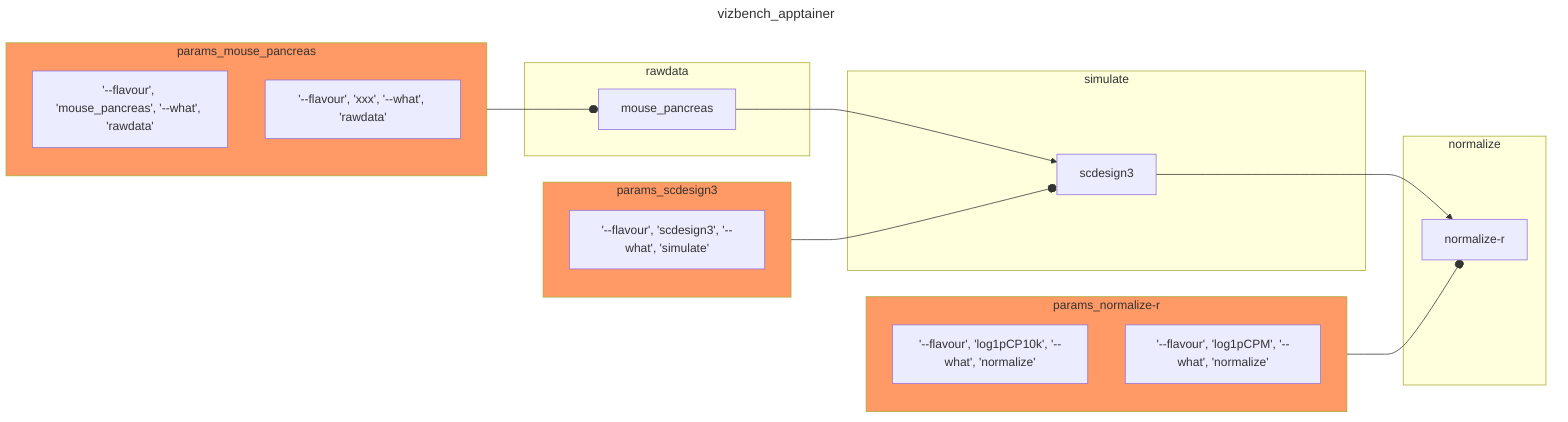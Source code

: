 ---
title: vizbench_apptainer
---
flowchart LR
	classDef param fill:#f96
	subgraph rawdata
		mouse_pancreas
	end
	subgraph simulate
		scdesign3
		mouse_pancreas --> scdesign3
	end
	subgraph normalize
		normalize-r
		scdesign3 --> normalize-r
	end
	subgraph params_mouse_pancreas
		fc73cbc33384e8af805caeef63502009dc5d075fed448a55aa108e5cf0fc651a['--flavour', 'mouse_pancreas', '--what', 'rawdata']
		340b6408e2c48fb9c368678a0f78807faecaa2c1631b08187b0a91f881c3ab13['--flavour', 'xxx', '--what', 'rawdata']
	end
	params_mouse_pancreas:::param --o mouse_pancreas
	subgraph params_scdesign3
		06aea85bb999c0398a2a7c1a08e86d1b422d4e47769d50f09d32814fd33901c2['--flavour', 'scdesign3', '--what', 'simulate']
	end
	params_scdesign3:::param --o scdesign3
	subgraph params_normalize-r
		d895128a3df90e482e6b5463b5194dd9c30ffe920969a1080b853c96298efbba['--flavour', 'log1pCP10k', '--what', 'normalize']
		e20ecb3e2b36a2aac4acc23942f4db971db9ff1df7da16379f2827a9ae1c1f2d['--flavour', 'log1pCPM', '--what', 'normalize']
	end
	params_normalize-r:::param --o normalize-r